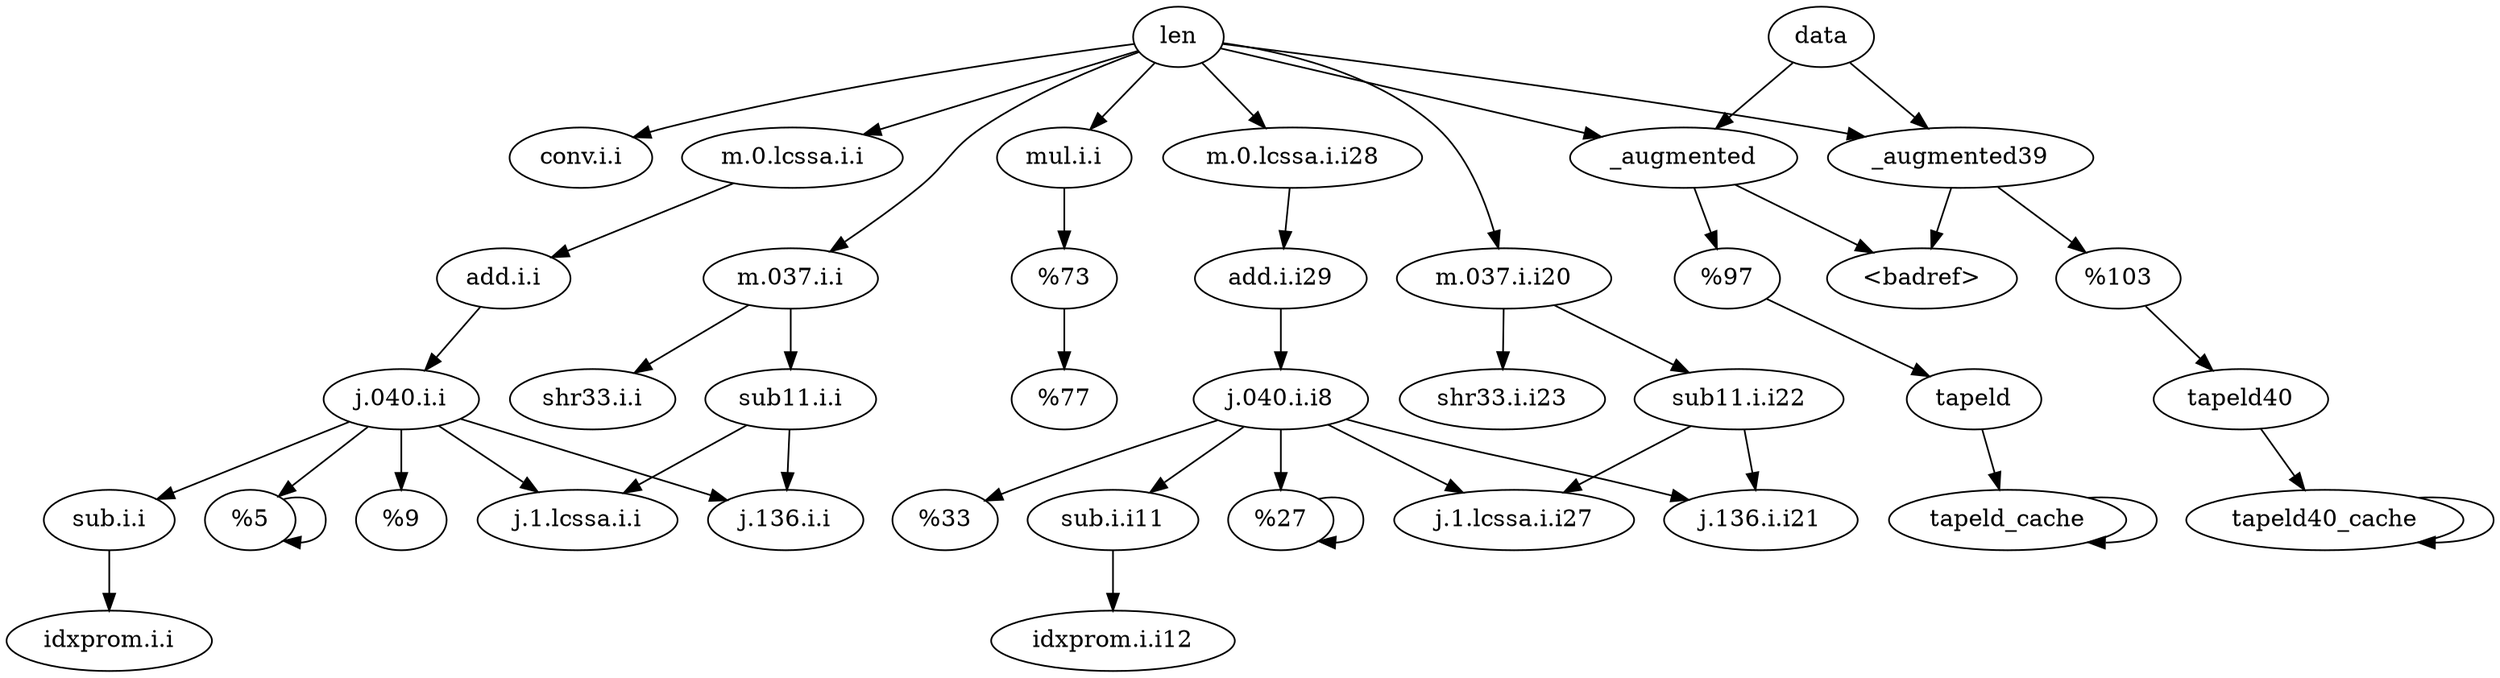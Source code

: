 digraph G {
		"j.040.i.i" -> "j.136.i.i"
		"j.040.i.i" -> "%6"
		"j.040.i.i" -> "%9"
		"j.040.i.i" -> "sub.i.i"
		"j.040.i.i" -> "j.1.lcssa.i.i"
		"m.0.lcssa.i.i" -> "add.i.i"
		"m.037.i.i" -> "shr33.i.i"
		"m.037.i.i" -> "sub11.i.i"
		"j.040.i.i8" -> "j.1.lcssa.i.i27"
		"j.040.i.i8" -> "sub.i.i11"
		"j.040.i.i8" -> "%20"
		"j.040.i.i8" -> "j.136.i.i21"
		"j.040.i.i8" -> "%23"
		"m.0.lcssa.i.i28" -> "add.i.i29"
		"m.037.i.i20" -> "shr33.i.i23"
		"m.037.i.i20" -> "sub11.i.i22"
		"data" -> "_augmented"
		"data" -> "_augmented39"
		"len" -> "m.0.lcssa.i.i"
		"len" -> "_augmented"
		"len" -> "_augmented39"
		"len" -> "conv.i.i"
		"len" -> "m.0.lcssa.i.i28"
		"len" -> "mul.i.i"
		"len" -> "m.037.i.i20"
		"len" -> "m.037.i.i"
		"sub11.i.i22" -> "j.1.lcssa.i.i27"
		"sub11.i.i22" -> "j.136.i.i21"
		"add.i.i29" -> "j.040.i.i8"
		"sub11.i.i" -> "j.136.i.i"
		"sub11.i.i" -> "j.1.lcssa.i.i"
		"mul.i.i" -> "%0"
		"%0" -> "%27"
		"sub.i.i" -> "idxprom.i.i"
		"add.i.i" -> "j.040.i.i"
		"sub.i.i11" -> "idxprom.i.i12"
		"%6" -> "%6"
		"tapeld40" -> "tapeld40_cache"
		"tapeld40_cache" -> "tapeld40_cache"
		"tapeld_cache" -> "tapeld_cache"
		"tapeld" -> "tapeld_cache"
		"_augmented" -> "%13"
		"_augmented" -> "<badref>"
		"_augmented39" -> "%14"
		"_augmented39" -> "<badref>"
		"%13" -> "tapeld"
		"%14" -> "tapeld40"
		"%20" -> "%20"
}
